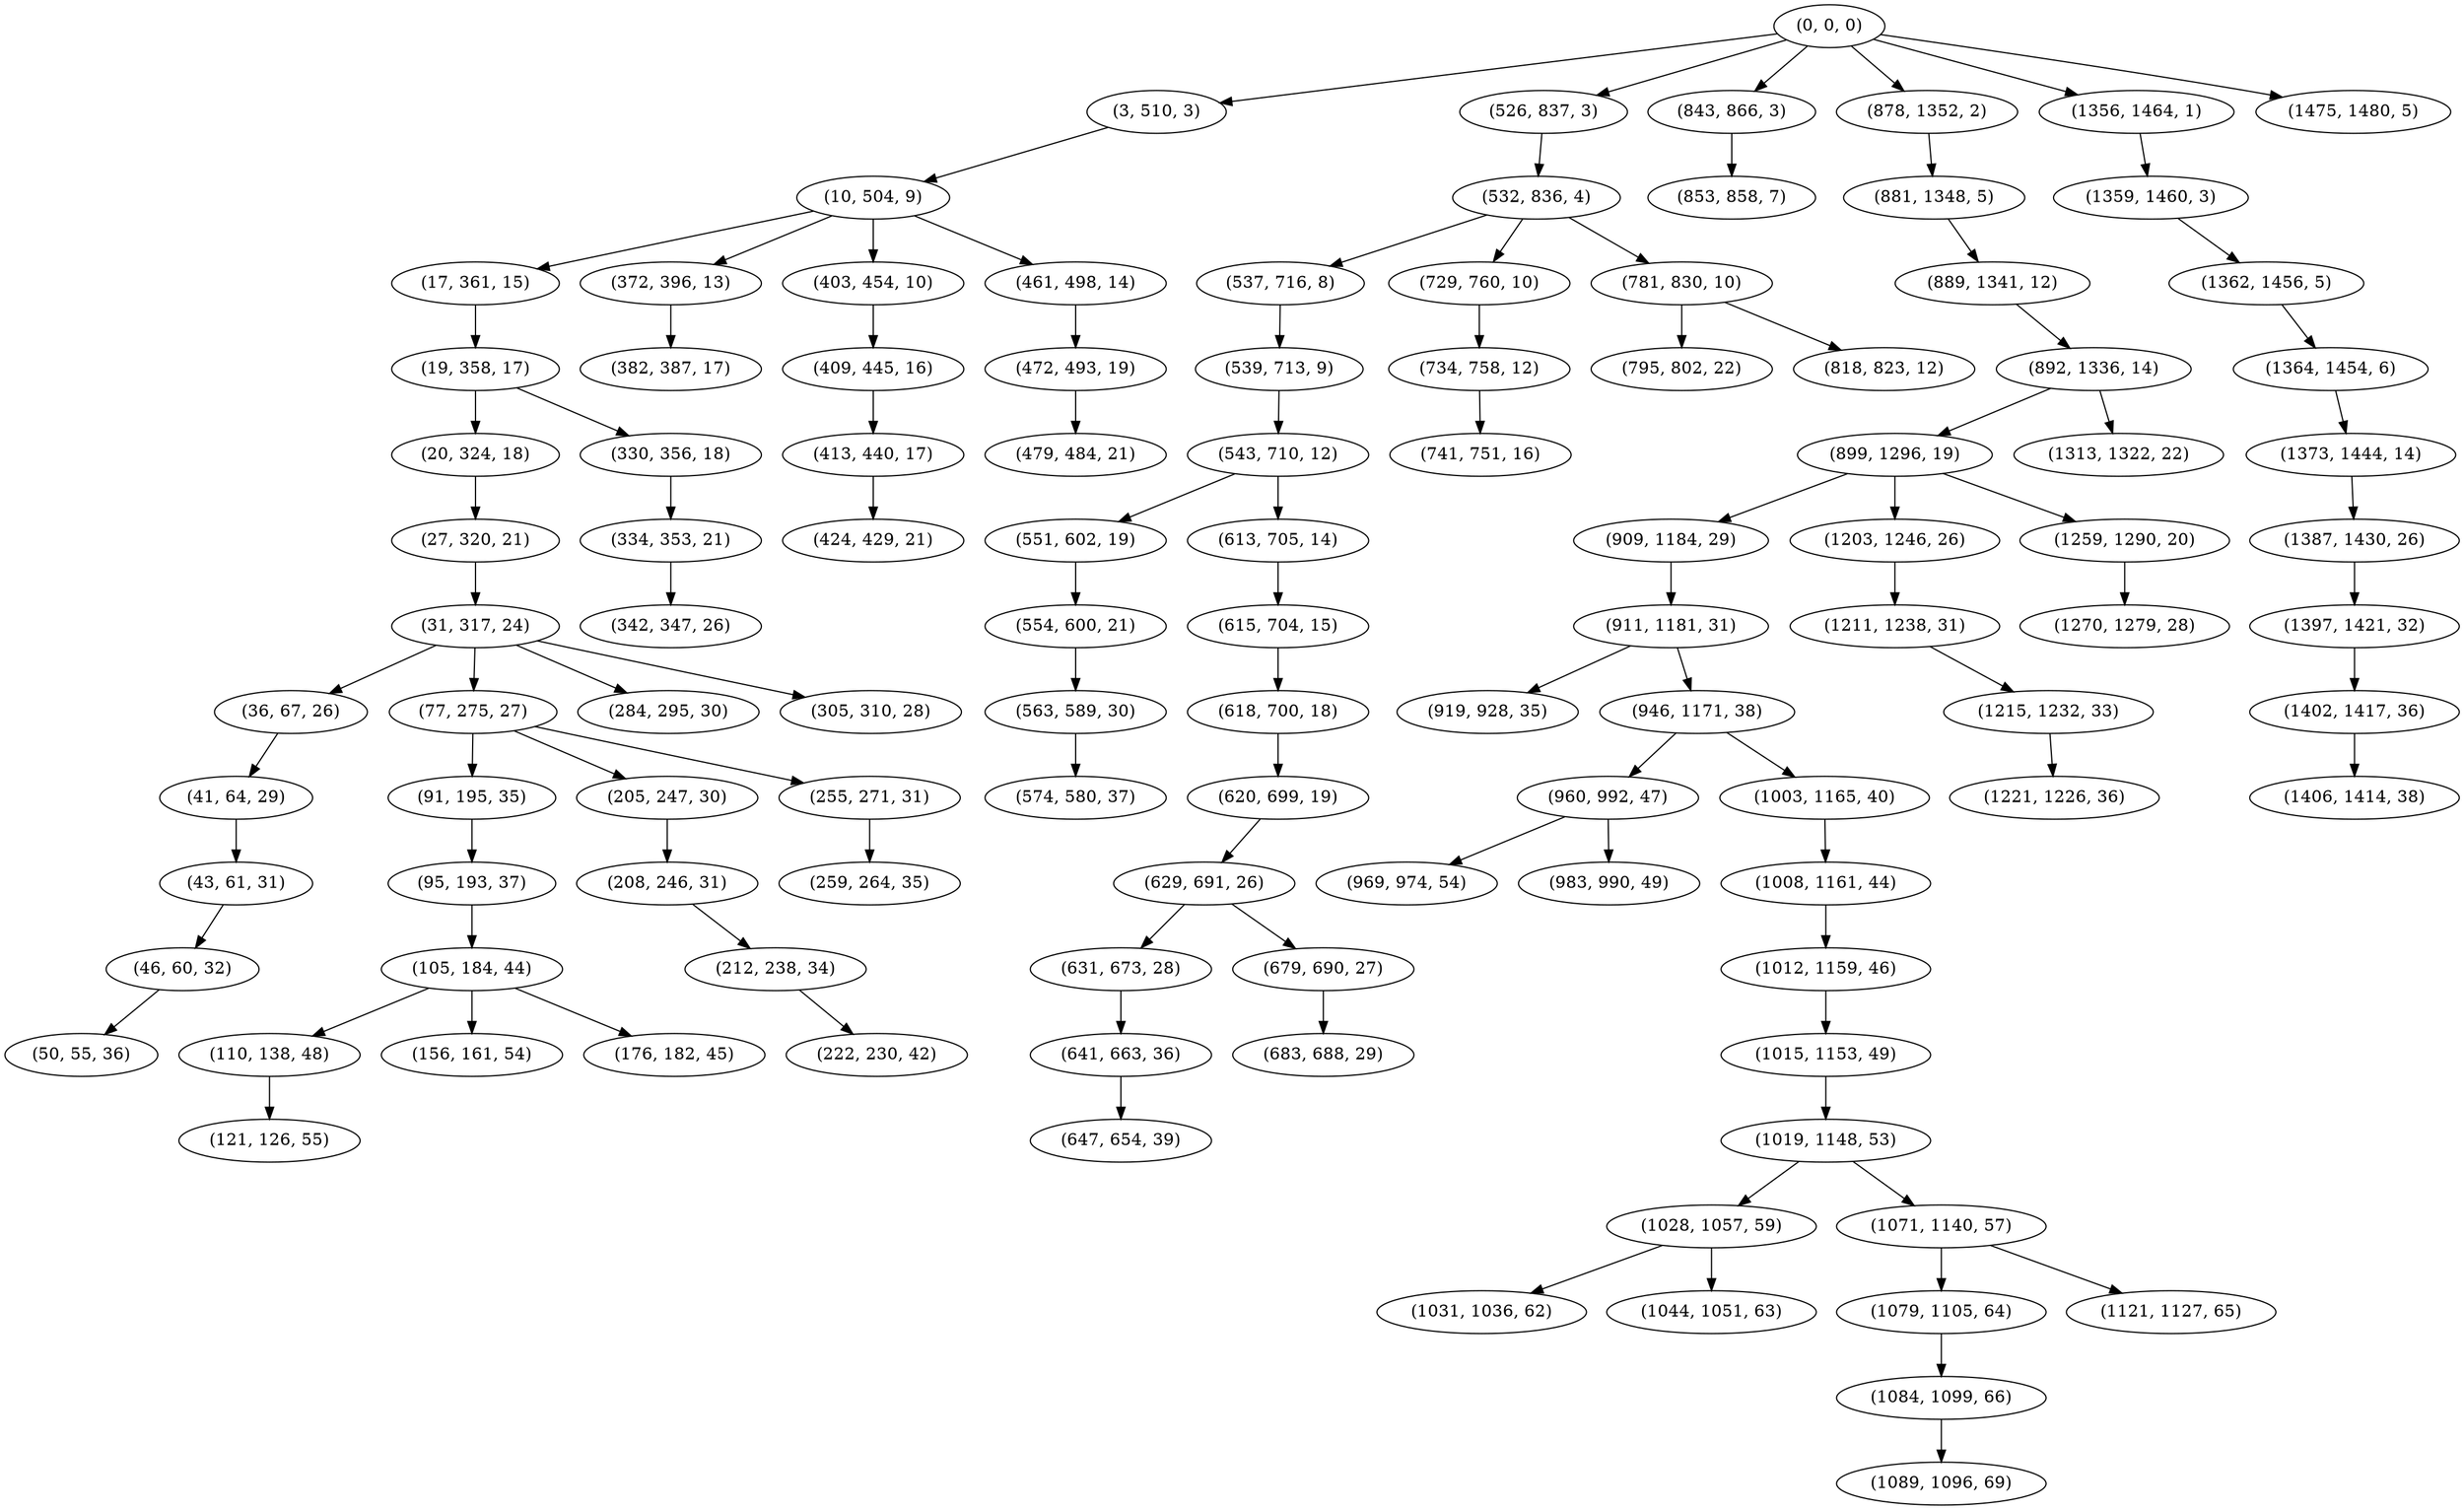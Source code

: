 digraph tree {
    "(0, 0, 0)";
    "(3, 510, 3)";
    "(10, 504, 9)";
    "(17, 361, 15)";
    "(19, 358, 17)";
    "(20, 324, 18)";
    "(27, 320, 21)";
    "(31, 317, 24)";
    "(36, 67, 26)";
    "(41, 64, 29)";
    "(43, 61, 31)";
    "(46, 60, 32)";
    "(50, 55, 36)";
    "(77, 275, 27)";
    "(91, 195, 35)";
    "(95, 193, 37)";
    "(105, 184, 44)";
    "(110, 138, 48)";
    "(121, 126, 55)";
    "(156, 161, 54)";
    "(176, 182, 45)";
    "(205, 247, 30)";
    "(208, 246, 31)";
    "(212, 238, 34)";
    "(222, 230, 42)";
    "(255, 271, 31)";
    "(259, 264, 35)";
    "(284, 295, 30)";
    "(305, 310, 28)";
    "(330, 356, 18)";
    "(334, 353, 21)";
    "(342, 347, 26)";
    "(372, 396, 13)";
    "(382, 387, 17)";
    "(403, 454, 10)";
    "(409, 445, 16)";
    "(413, 440, 17)";
    "(424, 429, 21)";
    "(461, 498, 14)";
    "(472, 493, 19)";
    "(479, 484, 21)";
    "(526, 837, 3)";
    "(532, 836, 4)";
    "(537, 716, 8)";
    "(539, 713, 9)";
    "(543, 710, 12)";
    "(551, 602, 19)";
    "(554, 600, 21)";
    "(563, 589, 30)";
    "(574, 580, 37)";
    "(613, 705, 14)";
    "(615, 704, 15)";
    "(618, 700, 18)";
    "(620, 699, 19)";
    "(629, 691, 26)";
    "(631, 673, 28)";
    "(641, 663, 36)";
    "(647, 654, 39)";
    "(679, 690, 27)";
    "(683, 688, 29)";
    "(729, 760, 10)";
    "(734, 758, 12)";
    "(741, 751, 16)";
    "(781, 830, 10)";
    "(795, 802, 22)";
    "(818, 823, 12)";
    "(843, 866, 3)";
    "(853, 858, 7)";
    "(878, 1352, 2)";
    "(881, 1348, 5)";
    "(889, 1341, 12)";
    "(892, 1336, 14)";
    "(899, 1296, 19)";
    "(909, 1184, 29)";
    "(911, 1181, 31)";
    "(919, 928, 35)";
    "(946, 1171, 38)";
    "(960, 992, 47)";
    "(969, 974, 54)";
    "(983, 990, 49)";
    "(1003, 1165, 40)";
    "(1008, 1161, 44)";
    "(1012, 1159, 46)";
    "(1015, 1153, 49)";
    "(1019, 1148, 53)";
    "(1028, 1057, 59)";
    "(1031, 1036, 62)";
    "(1044, 1051, 63)";
    "(1071, 1140, 57)";
    "(1079, 1105, 64)";
    "(1084, 1099, 66)";
    "(1089, 1096, 69)";
    "(1121, 1127, 65)";
    "(1203, 1246, 26)";
    "(1211, 1238, 31)";
    "(1215, 1232, 33)";
    "(1221, 1226, 36)";
    "(1259, 1290, 20)";
    "(1270, 1279, 28)";
    "(1313, 1322, 22)";
    "(1356, 1464, 1)";
    "(1359, 1460, 3)";
    "(1362, 1456, 5)";
    "(1364, 1454, 6)";
    "(1373, 1444, 14)";
    "(1387, 1430, 26)";
    "(1397, 1421, 32)";
    "(1402, 1417, 36)";
    "(1406, 1414, 38)";
    "(1475, 1480, 5)";
    "(0, 0, 0)" -> "(3, 510, 3)";
    "(0, 0, 0)" -> "(526, 837, 3)";
    "(0, 0, 0)" -> "(843, 866, 3)";
    "(0, 0, 0)" -> "(878, 1352, 2)";
    "(0, 0, 0)" -> "(1356, 1464, 1)";
    "(0, 0, 0)" -> "(1475, 1480, 5)";
    "(3, 510, 3)" -> "(10, 504, 9)";
    "(10, 504, 9)" -> "(17, 361, 15)";
    "(10, 504, 9)" -> "(372, 396, 13)";
    "(10, 504, 9)" -> "(403, 454, 10)";
    "(10, 504, 9)" -> "(461, 498, 14)";
    "(17, 361, 15)" -> "(19, 358, 17)";
    "(19, 358, 17)" -> "(20, 324, 18)";
    "(19, 358, 17)" -> "(330, 356, 18)";
    "(20, 324, 18)" -> "(27, 320, 21)";
    "(27, 320, 21)" -> "(31, 317, 24)";
    "(31, 317, 24)" -> "(36, 67, 26)";
    "(31, 317, 24)" -> "(77, 275, 27)";
    "(31, 317, 24)" -> "(284, 295, 30)";
    "(31, 317, 24)" -> "(305, 310, 28)";
    "(36, 67, 26)" -> "(41, 64, 29)";
    "(41, 64, 29)" -> "(43, 61, 31)";
    "(43, 61, 31)" -> "(46, 60, 32)";
    "(46, 60, 32)" -> "(50, 55, 36)";
    "(77, 275, 27)" -> "(91, 195, 35)";
    "(77, 275, 27)" -> "(205, 247, 30)";
    "(77, 275, 27)" -> "(255, 271, 31)";
    "(91, 195, 35)" -> "(95, 193, 37)";
    "(95, 193, 37)" -> "(105, 184, 44)";
    "(105, 184, 44)" -> "(110, 138, 48)";
    "(105, 184, 44)" -> "(156, 161, 54)";
    "(105, 184, 44)" -> "(176, 182, 45)";
    "(110, 138, 48)" -> "(121, 126, 55)";
    "(205, 247, 30)" -> "(208, 246, 31)";
    "(208, 246, 31)" -> "(212, 238, 34)";
    "(212, 238, 34)" -> "(222, 230, 42)";
    "(255, 271, 31)" -> "(259, 264, 35)";
    "(330, 356, 18)" -> "(334, 353, 21)";
    "(334, 353, 21)" -> "(342, 347, 26)";
    "(372, 396, 13)" -> "(382, 387, 17)";
    "(403, 454, 10)" -> "(409, 445, 16)";
    "(409, 445, 16)" -> "(413, 440, 17)";
    "(413, 440, 17)" -> "(424, 429, 21)";
    "(461, 498, 14)" -> "(472, 493, 19)";
    "(472, 493, 19)" -> "(479, 484, 21)";
    "(526, 837, 3)" -> "(532, 836, 4)";
    "(532, 836, 4)" -> "(537, 716, 8)";
    "(532, 836, 4)" -> "(729, 760, 10)";
    "(532, 836, 4)" -> "(781, 830, 10)";
    "(537, 716, 8)" -> "(539, 713, 9)";
    "(539, 713, 9)" -> "(543, 710, 12)";
    "(543, 710, 12)" -> "(551, 602, 19)";
    "(543, 710, 12)" -> "(613, 705, 14)";
    "(551, 602, 19)" -> "(554, 600, 21)";
    "(554, 600, 21)" -> "(563, 589, 30)";
    "(563, 589, 30)" -> "(574, 580, 37)";
    "(613, 705, 14)" -> "(615, 704, 15)";
    "(615, 704, 15)" -> "(618, 700, 18)";
    "(618, 700, 18)" -> "(620, 699, 19)";
    "(620, 699, 19)" -> "(629, 691, 26)";
    "(629, 691, 26)" -> "(631, 673, 28)";
    "(629, 691, 26)" -> "(679, 690, 27)";
    "(631, 673, 28)" -> "(641, 663, 36)";
    "(641, 663, 36)" -> "(647, 654, 39)";
    "(679, 690, 27)" -> "(683, 688, 29)";
    "(729, 760, 10)" -> "(734, 758, 12)";
    "(734, 758, 12)" -> "(741, 751, 16)";
    "(781, 830, 10)" -> "(795, 802, 22)";
    "(781, 830, 10)" -> "(818, 823, 12)";
    "(843, 866, 3)" -> "(853, 858, 7)";
    "(878, 1352, 2)" -> "(881, 1348, 5)";
    "(881, 1348, 5)" -> "(889, 1341, 12)";
    "(889, 1341, 12)" -> "(892, 1336, 14)";
    "(892, 1336, 14)" -> "(899, 1296, 19)";
    "(892, 1336, 14)" -> "(1313, 1322, 22)";
    "(899, 1296, 19)" -> "(909, 1184, 29)";
    "(899, 1296, 19)" -> "(1203, 1246, 26)";
    "(899, 1296, 19)" -> "(1259, 1290, 20)";
    "(909, 1184, 29)" -> "(911, 1181, 31)";
    "(911, 1181, 31)" -> "(919, 928, 35)";
    "(911, 1181, 31)" -> "(946, 1171, 38)";
    "(946, 1171, 38)" -> "(960, 992, 47)";
    "(946, 1171, 38)" -> "(1003, 1165, 40)";
    "(960, 992, 47)" -> "(969, 974, 54)";
    "(960, 992, 47)" -> "(983, 990, 49)";
    "(1003, 1165, 40)" -> "(1008, 1161, 44)";
    "(1008, 1161, 44)" -> "(1012, 1159, 46)";
    "(1012, 1159, 46)" -> "(1015, 1153, 49)";
    "(1015, 1153, 49)" -> "(1019, 1148, 53)";
    "(1019, 1148, 53)" -> "(1028, 1057, 59)";
    "(1019, 1148, 53)" -> "(1071, 1140, 57)";
    "(1028, 1057, 59)" -> "(1031, 1036, 62)";
    "(1028, 1057, 59)" -> "(1044, 1051, 63)";
    "(1071, 1140, 57)" -> "(1079, 1105, 64)";
    "(1071, 1140, 57)" -> "(1121, 1127, 65)";
    "(1079, 1105, 64)" -> "(1084, 1099, 66)";
    "(1084, 1099, 66)" -> "(1089, 1096, 69)";
    "(1203, 1246, 26)" -> "(1211, 1238, 31)";
    "(1211, 1238, 31)" -> "(1215, 1232, 33)";
    "(1215, 1232, 33)" -> "(1221, 1226, 36)";
    "(1259, 1290, 20)" -> "(1270, 1279, 28)";
    "(1356, 1464, 1)" -> "(1359, 1460, 3)";
    "(1359, 1460, 3)" -> "(1362, 1456, 5)";
    "(1362, 1456, 5)" -> "(1364, 1454, 6)";
    "(1364, 1454, 6)" -> "(1373, 1444, 14)";
    "(1373, 1444, 14)" -> "(1387, 1430, 26)";
    "(1387, 1430, 26)" -> "(1397, 1421, 32)";
    "(1397, 1421, 32)" -> "(1402, 1417, 36)";
    "(1402, 1417, 36)" -> "(1406, 1414, 38)";
}
